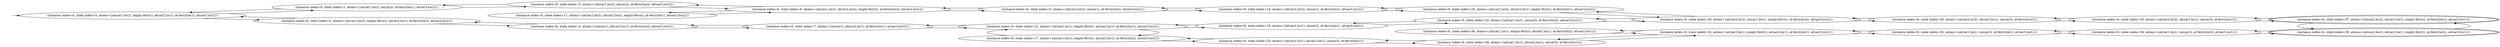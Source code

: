 digraph {
rankdir="LR"
s0[label="(instance index=6, state index=0, atoms={at(car1,loc2), empty-ferry(), at(car2,loc1), at-ferry(loc1), at(car3,loc2)})"]
s2[label="(instance index=6, state index=2, atoms={at(car1,loc2), empty-ferry(), at(car2,loc1), at-ferry(loc2), at(car3,loc2)})"]
s1[label="(instance index=6, state index=1, atoms={at(car1,loc2), on(car2), at-ferry(loc1), at(car3,loc2)})"]
s11[label="(instance index=6, state index=11, atoms={at(car1,loc2), at(car2,loc2), empty-ferry(), at-ferry(loc1), at(car3,loc2)})"]
s4[label="(instance index=6, state index=4, atoms={on(car1), at(car2,loc1), at-ferry(loc2), at(car3,loc2)})"]
s3[label="(instance index=6, state index=3, atoms={at(car1,loc2), on(car2), at-ferry(loc2), at(car3,loc2)})"]
s6[label="(instance index=6, state index=6, atoms={at(car1,loc2), at(car2,loc2), empty-ferry(), at-ferry(loc2), at(car3,loc2)})"]
s7[label="(instance index=6, state index=7, atoms={on(car1), at(car2,loc1), at-ferry(loc1), at(car3,loc2)})"]
s12[label="(instance index=6, state index=12, atoms={at(car1,loc1), empty-ferry(), at(car2,loc1), at-ferry(loc1), at(car3,loc2)})"]
s17[label="(instance index=6, state index=17, atoms={at(car1,loc1), empty-ferry(), at(car2,loc1), at-ferry(loc2), at(car3,loc2)})"]
s9[label="(instance index=6, state index=9, atoms={at(car2,loc2), on(car1), at-ferry(loc2), at(car3,loc2)})"]
s16[label="(instance index=6, state index=16, atoms={at(car1,loc1), on(car2), at-ferry(loc1), at(car3,loc2)})"]
s14[label="(instance index=6, state index=14, atoms={at(car2,loc2), on(car1), at-ferry(loc1), at(car3,loc2)})"]
s23[label="(instance index=6, state index=23, atoms={at(car1,loc1), at(car2,loc1), on(car3), at-ferry(loc2)})"]
s20[label="(instance index=6, state index=20, atoms={at(car2,loc2), at(car1,loc1), empty-ferry(), at-ferry(loc1), at(car3,loc2)})"]
s22[label="(instance index=6, state index=22, atoms={at(car1,loc1), on(car2), at-ferry(loc2), at(car3,loc2)})"]
s36[label="(instance index=6, state index=36, atoms={at(car1,loc1), empty-ferry(), at(car2,loc1), at-ferry(loc2), at(car3,loc1)})"]
s28[label="(instance index=6, state index=28, atoms={at(car1,loc1), at(car2,loc1), on(car3), at-ferry(loc1)})"]
s26[label="(instance index=6, state index=26, atoms={at(car2,loc2), at(car1,loc1), empty-ferry(), at-ferry(loc2), at(car3,loc2)})"]
s32[label="(instance index=6, state index=32, atoms={at(car1,loc1), empty-ferry(), at(car2,loc1), at-ferry(loc1), at(car3,loc1)})"]
s35[label="(instance index=6, state index=35, atoms={at(car1,loc1), on(car2), at-ferry(loc1), at(car3,loc1)})"]
s30[label="(instance index=6, state index=30, atoms={at(car2,loc2), at(car1,loc1), on(car3), at-ferry(loc2)})"]
s38[label="(instance index=6, state index=38, atoms={at(car1,loc1), on(car2), at-ferry(loc2), at(car3,loc1)})"]
s33[label="(instance index=6, state index=33, atoms={at(car2,loc2), at(car1,loc1), on(car3), at-ferry(loc1)})"]
s39[peripheries=2,label="(instance index=6, state index=39, atoms={at(car2,loc2), at(car1,loc1), empty-ferry(), at-ferry(loc2), at(car3,loc1)})"]
s37[peripheries=2,label="(instance index=6, state index=37, atoms={at(car2,loc2), at(car1,loc1), empty-ferry(), at-ferry(loc1), at(car3,loc1)})"]
Dangling [ label = "", style = invis ]
{ rank = same; Dangling }
Dangling -> s0
{ rank = same; s0}
{ rank = same; s2,s1}
{ rank = same; s11,s4,s3}
{ rank = same; s6,s7}
{ rank = same; s12,s17,s9}
{ rank = same; s16,s14,s23}
{ rank = same; s20,s22,s36,s28}
{ rank = same; s26,s32}
{ rank = same; s35,s30}
{ rank = same; s38,s33}
{ rank = same; s39,s37}
{
s0->s2
s0->s1
}
{
s2->s4
s2->s0
s1->s3
s1->s0
}
{
s11->s6
s4->s7
s4->s2
s3->s6
s3->s1
}
{
s6->s11
s6->s9
s6->s3
s7->s4
s7->s12
}
{
s12->s17
s12->s7
s12->s16
s17->s23
s17->s12
s9->s6
s9->s14
}
{
s16->s22
s16->s12
s14->s20
s14->s9
s23->s28
s23->s17
}
{
s20->s14
s20->s26
s22->s26
s22->s16
s36->s32
s28->s23
s28->s32
}
{
s26->s22
s26->s30
s26->s20
s32->s36
s32->s28
s32->s35
}
{
s35->s38
s35->s32
s30->s26
s30->s33
}
{
s38->s39
s38->s35
s33->s30
s33->s37
}
{
s39->s38
s39->s37
s37->s39
s37->s33
}
}
